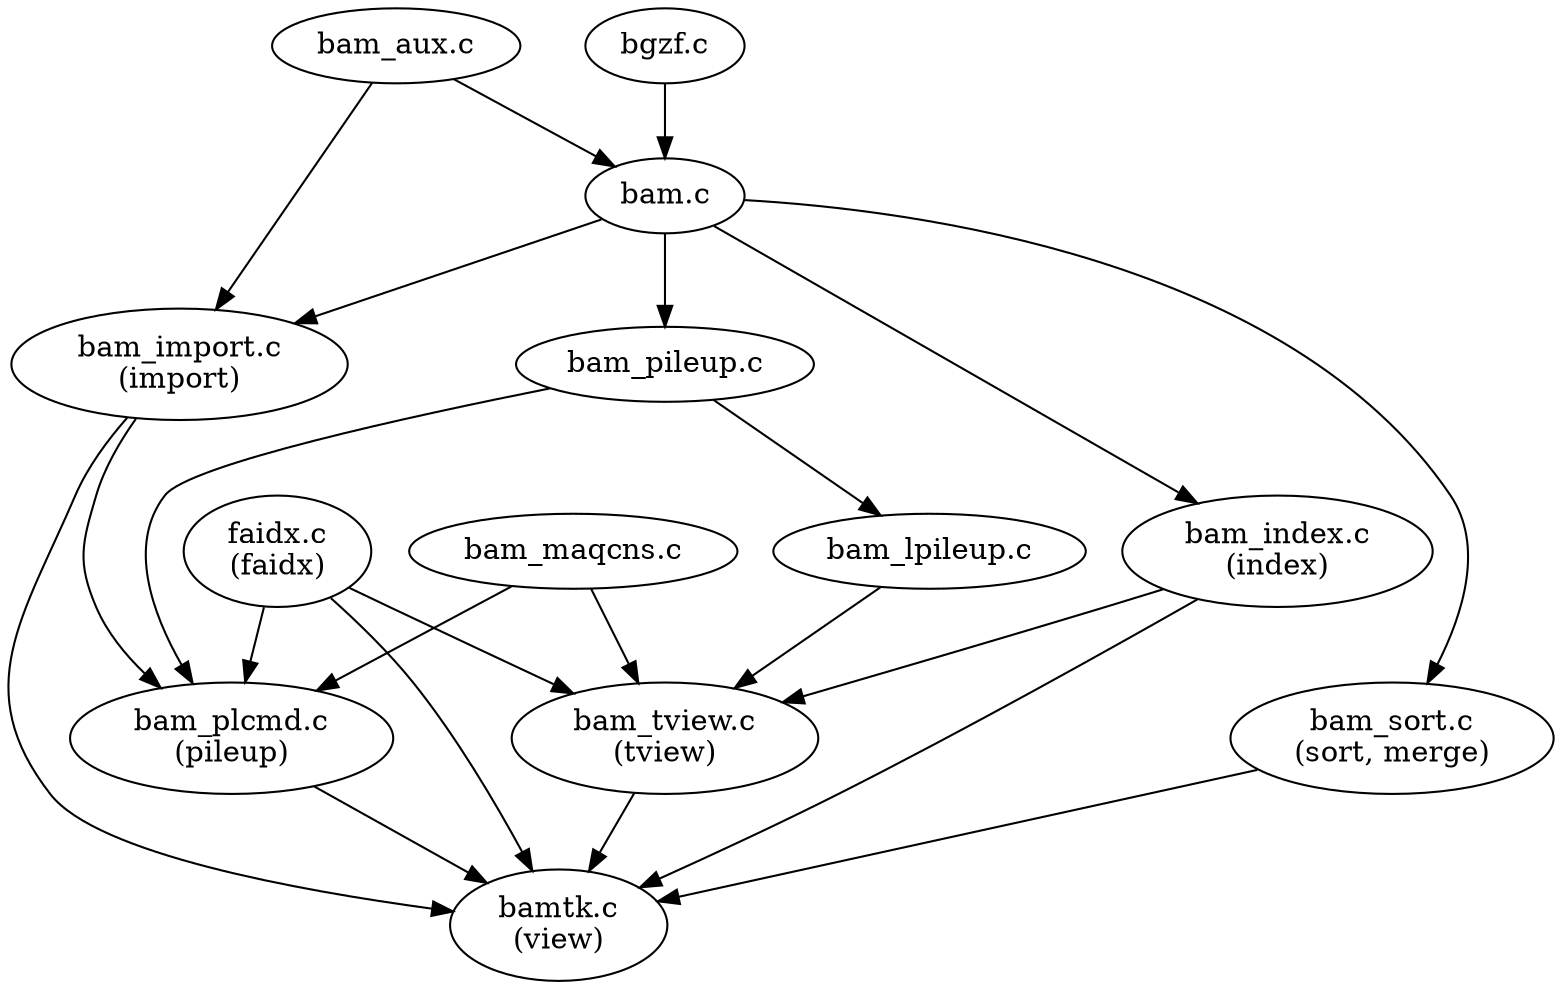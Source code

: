 digraph {
  faidx[label="faidx.c\n(faidx)"]
  import[label="bam_import.c\n(import)"]
  plcmd[label="bam_plcmd.c\n(pileup)"]
  sort[label="bam_sort.c\n(sort, merge)"]
  index[label="bam_index.c\n(index)"]
  tview[label="bam_tview.c\n(tview)"]
  "bam_aux.c" -> {"bam.c", import}
  "bgzf.c" -> "bam.c"
  "bam.c" -> {index, "bam_pileup.c", sort, import}
  "bam_pileup.c" -> {"bam_lpileup.c", plcmd}
  {"bam_lpileup.c", index, faidx, "bam_maqcns.c"} -> tview
  {import, faidx, "bam_maqcns.c"} -> plcmd
  {tview, plcmd, faidx, sort, import, index} -> "bamtk.c\n(view)"
}